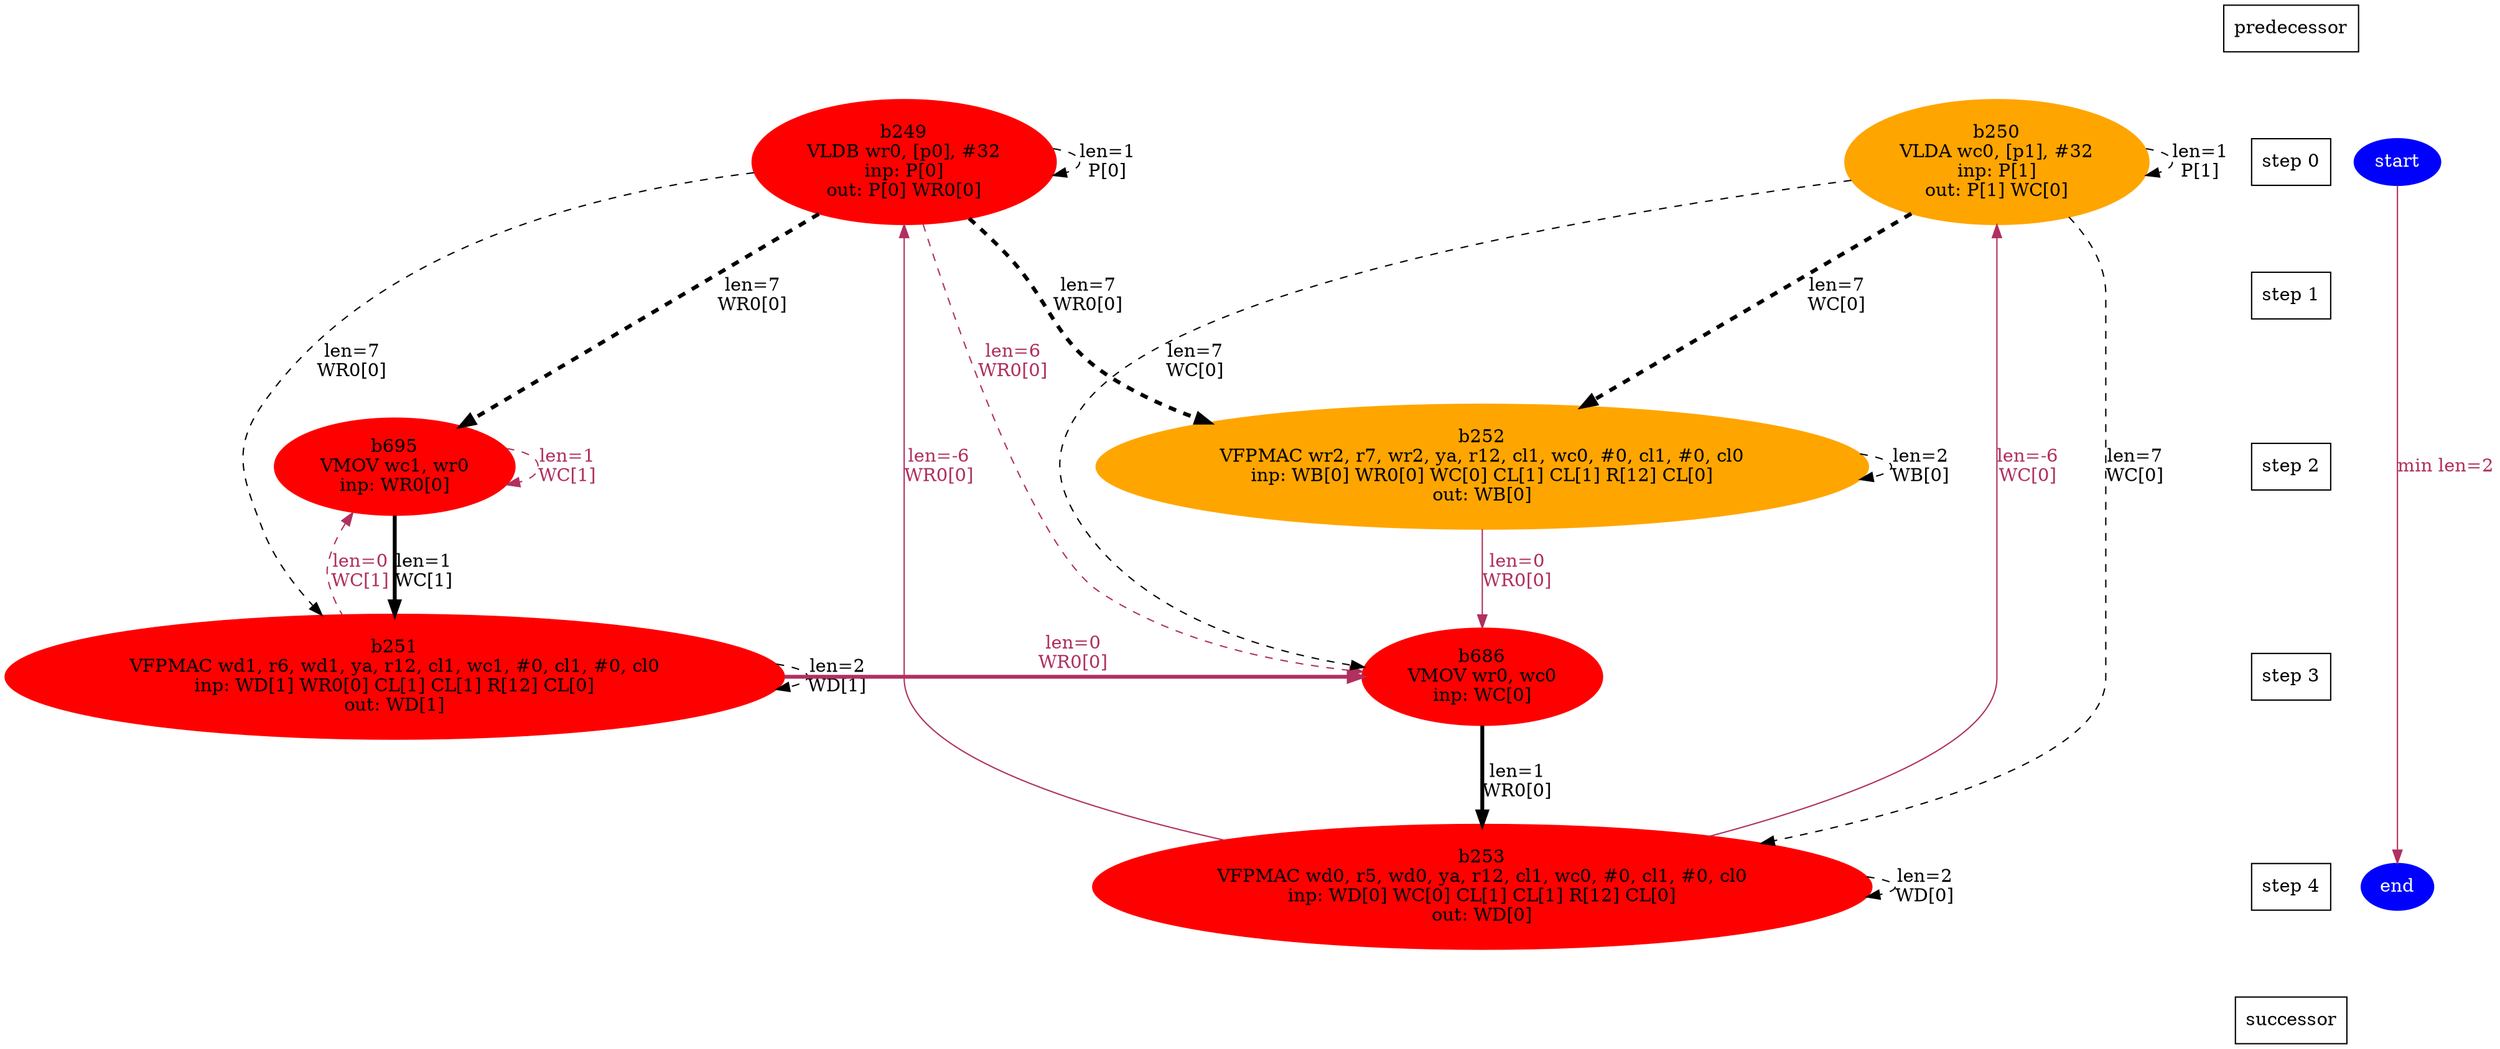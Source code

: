 digraph N {
 b249[color=red,fontcolor=black,style=filled,label="b249\nVLDB wr0, [p0], #32\ninp: P[0]\nout: P[0] WR0[0]"];  {rank=same; S0;  b249;}
 b250[color=orange,fontcolor=black,style=filled,label="b250\nVLDA wc0, [p1], #32\ninp: P[1]\nout: P[1] WC[0]"];  {rank=same; S0;  b250;}
 b251[color=red,fontcolor=black,style=filled,label="b251\nVFPMAC wd1, r6, wd1, ya, r12, cl1, wc1, #0, cl1, #0, cl0\ninp: WD[1] WR0[0] CL[1] CL[1] R[12] CL[0]\nout: WD[1]"];  {rank=same; S3;  b251;}
 b252[color=orange,fontcolor=black,style=filled,label="b252\nVFPMAC wr2, r7, wr2, ya, r12, cl1, wc0, #0, cl1, #0, cl0\ninp: WB[0] WR0[0] WC[0] CL[1] CL[1] R[12] CL[0]\nout: WB[0]"];  {rank=same; S2;  b252;}
 b253[color=red,fontcolor=black,style=filled,label="b253\nVFPMAC wd0, r5, wd0, ya, r12, cl1, wc0, #0, cl1, #0, cl0\ninp: WD[0] WC[0] CL[1] CL[1] R[12] CL[0]\nout: WD[0]"];  {rank=same; S4;  b253;}
 b686[color=red,fontcolor=black,style=filled,label="b686\nVMOV wr0, wc0\ninp: WC[0]"];  {rank=same; S3;  b686;}
 b695[color=red,fontcolor=black,style=filled,label="b695\nVMOV wc1, wr0\ninp: WR0[0]"];  {rank=same; S2;  b695;}
 start [color=blue,fontcolor=white,style=filled,label="start"];  {rank=same; S0;  start;}
 end [color=blue,fontcolor=white,style=filled,label="end"];  {rank=same; S4;  end;}
   b251 -> b686 [color=maroon,fontcolor=maroon,penwidth=3,label="len=0\nWR0[0]",weight=1000];
   b252 -> b686 [color=maroon,fontcolor=maroon,label="len=0\nWR0[0]",weight=1000];
   b250 -> b253 [color=maroon,fontcolor=maroon,label="len=-6\nWC[0]",weight=1000,dir=back];
   b249 -> b253 [color=maroon,fontcolor=maroon,label="len=-6\nWR0[0]",weight=1000,dir=back];
   b686 -> b253 [color=black,fontcolor=black,penwidth=3,label="len=1\nWR0[0]",weight=1000];
   b695 -> b251 [color=black,fontcolor=black,penwidth=3,label="len=1\nWC[1]",weight=1000];
   start -> end [color=maroon,fontcolor=maroon,label="min len=2",weight=1000];
   b249 -> b251 [color=black,fontcolor=black,style=dashed,label="len=7\nWR0[0]"];
   b249 -> b252 [color=black,fontcolor=black,penwidth=3,style=dashed,label="len=7\nWR0[0]"];
   b249 -> b695 [color=black,fontcolor=black,penwidth=3,style=dashed,label="len=7\nWR0[0]"];
   b249 -> b686 [color=maroon,fontcolor=maroon,style=dashed,label="len=6\nWR0[0]"];
   b249 -> b249 [color=black,fontcolor=black,style=dashed,label="len=1\nP[0]"];
   b250 -> b252 [color=black,fontcolor=black,penwidth=3,style=dashed,label="len=7\nWC[0]"];
   b250 -> b253 [color=black,fontcolor=black,style=dashed,label="len=7\nWC[0]"];
   b250 -> b686 [color=black,fontcolor=black,style=dashed,label="len=7\nWC[0]"];
   b250 -> b250 [color=black,fontcolor=black,style=dashed,label="len=1\nP[1]"];
   b251 -> b251 [color=black,fontcolor=black,style=dashed,label="len=2\nWD[1]"];
   b695 -> b251 [color=maroon,fontcolor=maroon,style=dashed,dir=back,label="len=0\nWC[1]"];
   b252 -> b252 [color=black,fontcolor=black,style=dashed,label="len=2\nWB[0]"];
   b253 -> b253 [color=black,fontcolor=black,style=dashed,label="len=2\nWD[0]"];
   b695 -> b695 [color=maroon,fontcolor=maroon,style=dashed,label="len=1\nWC[1]"];
  Sm1 [label="predecessor",shape=box];
  S0 [label="step 0",shape=box];
  Sm1 -> S0[style=invis,weight=9000];
  S1 [label="step 1",shape=box];
  S0 -> S1[style=invis,weight=9000];
  S2 [label="step 2",shape=box];
  S1 -> S2[style=invis,weight=9000];
  S3 [label="step 3",shape=box];
  S2 -> S3[style=invis,weight=9000];
  S4 [label="step 4",shape=box];
  S3 -> S4[style=invis,weight=9000];
  S5 [label="successor",shape=box];
  S4 -> S5[style=invis,weight=9000];
}
